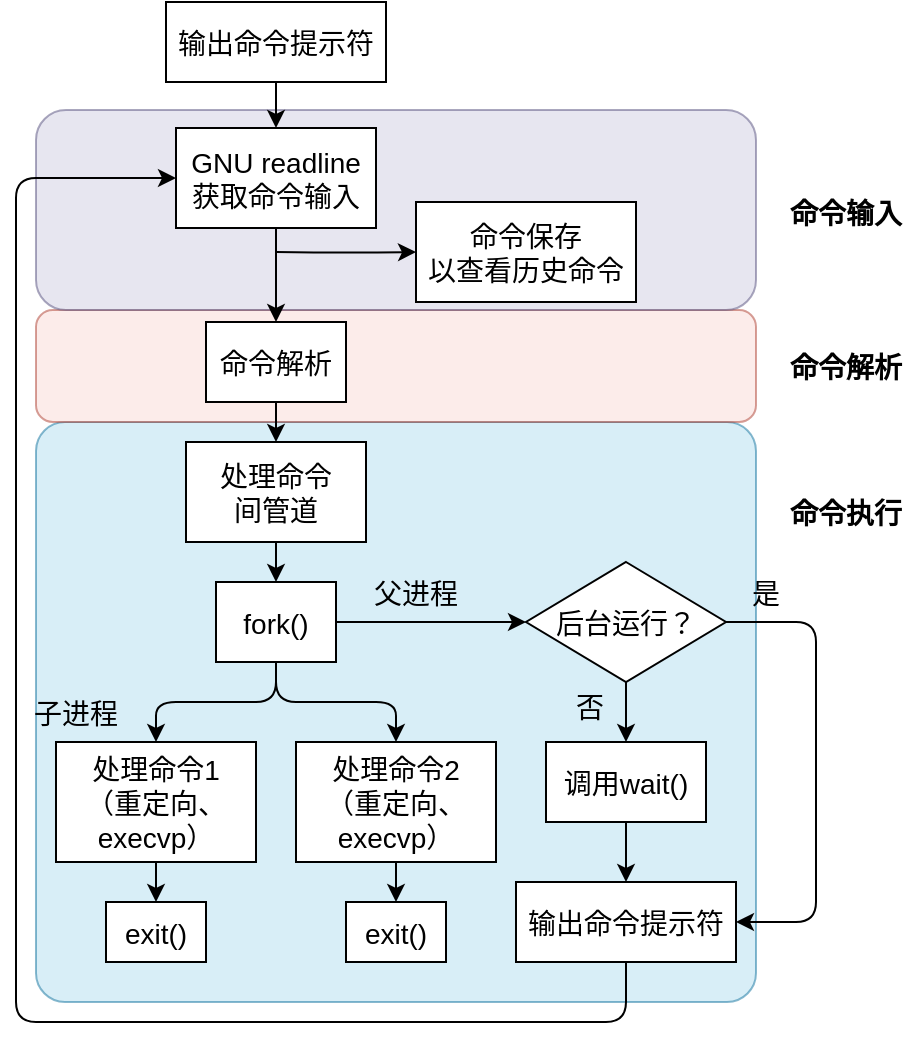 <mxfile>
    <diagram id="KjKhyN-y4KquJPa5kg13" name="Page-1">
        <mxGraphModel dx="1682" dy="585" grid="1" gridSize="10" guides="1" tooltips="1" connect="1" arrows="1" fold="1" page="1" pageScale="1" pageWidth="850" pageHeight="1100" math="0" shadow="0">
            <root>
                <mxCell id="0"/>
                <mxCell id="1" parent="0"/>
                <mxCell id="114" value="" style="rounded=1;fontSize=14;opacity=50;fillColor=#b1ddf0;strokeColor=#10739e;arcSize=5;" vertex="1" parent="1">
                    <mxGeometry x="-610" y="340" width="360" height="290" as="geometry"/>
                </mxCell>
                <mxCell id="113" value="" style="rounded=1;fontSize=14;opacity=50;fillColor=#fad9d5;strokeColor=#ae4132;" vertex="1" parent="1">
                    <mxGeometry x="-610" y="284" width="360" height="56" as="geometry"/>
                </mxCell>
                <mxCell id="112" value="" style="rounded=1;fontSize=14;fillColor=#d0cee2;strokeColor=#56517e;gradientColor=none;opacity=50;" vertex="1" parent="1">
                    <mxGeometry x="-610" y="184" width="360" height="100" as="geometry"/>
                </mxCell>
                <mxCell id="68" value="" style="edgeStyle=orthogonalEdgeStyle;exitX=0.5;exitY=1;exitDx=0;exitDy=0;entryX=0.5;entryY=0;entryDx=0;entryDy=0;fontSize=14;" edge="1" parent="1" source="96" target="67">
                    <mxGeometry relative="1" as="geometry">
                        <mxPoint x="-490" y="250" as="sourcePoint"/>
                    </mxGeometry>
                </mxCell>
                <mxCell id="75" value="" style="edgeStyle=orthogonalEdgeStyle;fontSize=14;" edge="1" parent="1" source="67" target="74">
                    <mxGeometry relative="1" as="geometry"/>
                </mxCell>
                <mxCell id="67" value="命令解析" style="rounded=0;fontSize=14;" vertex="1" parent="1">
                    <mxGeometry x="-525" y="290" width="70" height="40" as="geometry"/>
                </mxCell>
                <mxCell id="69" value="命令保存&#10;以查看历史命令" style="rounded=0;fontSize=14;" vertex="1" parent="1">
                    <mxGeometry x="-420" y="230" width="110" height="50" as="geometry"/>
                </mxCell>
                <mxCell id="71" value="" style="endArrow=classic;fontSize=14;entryX=0;entryY=0.5;entryDx=0;entryDy=0;edgeStyle=orthogonalEdgeStyle;elbow=vertical;curved=1;" edge="1" parent="1" target="69">
                    <mxGeometry width="50" height="50" relative="1" as="geometry">
                        <mxPoint x="-490" y="255" as="sourcePoint"/>
                        <mxPoint x="-420" y="310" as="targetPoint"/>
                    </mxGeometry>
                </mxCell>
                <mxCell id="86" value="" style="edgeStyle=orthogonalEdgeStyle;fontSize=14;" edge="1" parent="1" source="74" target="85">
                    <mxGeometry relative="1" as="geometry"/>
                </mxCell>
                <mxCell id="74" value="处理命令&#10;间管道" style="rounded=0;fontSize=14;" vertex="1" parent="1">
                    <mxGeometry x="-535" y="350" width="90" height="50" as="geometry"/>
                </mxCell>
                <mxCell id="105" value="" style="edgeStyle=orthogonalEdgeStyle;fontSize=14;fontColor=#000000;" edge="1" parent="1" source="77" target="104">
                    <mxGeometry relative="1" as="geometry"/>
                </mxCell>
                <mxCell id="77" value="处理命令1&#10;（重定向、&#10;execvp）" style="rounded=0;fontSize=14;" vertex="1" parent="1">
                    <mxGeometry x="-600" y="500" width="100" height="60" as="geometry"/>
                </mxCell>
                <mxCell id="81" value="" style="edgeStyle=elbowEdgeStyle;elbow=vertical;endArrow=classic;fontSize=14;entryX=0.5;entryY=0;entryDx=0;entryDy=0;exitX=0.5;exitY=1;exitDx=0;exitDy=0;" edge="1" parent="1" source="85" target="77">
                    <mxGeometry width="50" height="50" relative="1" as="geometry">
                        <mxPoint x="-400" y="430" as="sourcePoint"/>
                        <mxPoint x="-420" y="390" as="targetPoint"/>
                    </mxGeometry>
                </mxCell>
                <mxCell id="83" value="" style="edgeStyle=elbowEdgeStyle;elbow=vertical;endArrow=classic;fontSize=14;entryX=0.5;entryY=0;entryDx=0;entryDy=0;exitX=0.5;exitY=1;exitDx=0;exitDy=0;" edge="1" parent="1" source="85" target="92">
                    <mxGeometry width="50" height="50" relative="1" as="geometry">
                        <mxPoint x="-480" y="410" as="sourcePoint"/>
                        <mxPoint x="-440" y="500" as="targetPoint"/>
                    </mxGeometry>
                </mxCell>
                <mxCell id="90" value="" style="edgeStyle=orthogonalEdgeStyle;fontSize=14;" edge="1" parent="1" source="85" target="89">
                    <mxGeometry relative="1" as="geometry"/>
                </mxCell>
                <mxCell id="85" value="fork()" style="rounded=0;fontSize=14;" vertex="1" parent="1">
                    <mxGeometry x="-520" y="420" width="60" height="40" as="geometry"/>
                </mxCell>
                <mxCell id="87" value="子进程" style="text;strokeColor=none;fillColor=none;align=center;verticalAlign=middle;rounded=0;fontSize=14;" vertex="1" parent="1">
                    <mxGeometry x="-620" y="470" width="60" height="30" as="geometry"/>
                </mxCell>
                <mxCell id="101" value="" style="edgeStyle=orthogonalEdgeStyle;fontSize=14;fontColor=#000000;" edge="1" parent="1" source="88" target="100">
                    <mxGeometry relative="1" as="geometry"/>
                </mxCell>
                <mxCell id="88" value="调用wait()" style="rounded=0;fontSize=14;" vertex="1" parent="1">
                    <mxGeometry x="-355" y="500" width="80" height="40" as="geometry"/>
                </mxCell>
                <mxCell id="93" value="" style="edgeStyle=orthogonalEdgeStyle;fontSize=14;fontColor=#000000;" edge="1" parent="1" source="89" target="88">
                    <mxGeometry relative="1" as="geometry"/>
                </mxCell>
                <mxCell id="89" value="后台运行？" style="rhombus;fontSize=14;" vertex="1" parent="1">
                    <mxGeometry x="-365" y="410" width="100" height="60" as="geometry"/>
                </mxCell>
                <mxCell id="91" value="父进程" style="text;strokeColor=none;fillColor=none;align=center;verticalAlign=middle;rounded=0;fontSize=14;" vertex="1" parent="1">
                    <mxGeometry x="-450" y="410" width="60" height="30" as="geometry"/>
                </mxCell>
                <mxCell id="109" value="" style="edgeStyle=orthogonalEdgeStyle;fontSize=14;fontColor=#000000;" edge="1" parent="1" source="92" target="108">
                    <mxGeometry relative="1" as="geometry"/>
                </mxCell>
                <mxCell id="92" value="处理命令2&#10;（重定向、&#10;execvp）" style="rounded=0;fontSize=14;" vertex="1" parent="1">
                    <mxGeometry x="-480" y="500" width="100" height="60" as="geometry"/>
                </mxCell>
                <mxCell id="94" value="否" style="text;strokeColor=none;fillColor=none;align=center;verticalAlign=middle;rounded=0;fontSize=14;" vertex="1" parent="1">
                    <mxGeometry x="-363" y="467" width="60" height="30" as="geometry"/>
                </mxCell>
                <mxCell id="99" value="" style="edgeStyle=orthogonalEdgeStyle;fontSize=14;fontColor=#000000;" edge="1" parent="1" source="95" target="96">
                    <mxGeometry relative="1" as="geometry"/>
                </mxCell>
                <mxCell id="95" value="输出命令提示符" style="rounded=0;fontSize=14;fontColor=#000000;" vertex="1" parent="1">
                    <mxGeometry x="-545" y="130" width="110" height="40" as="geometry"/>
                </mxCell>
                <mxCell id="96" value="GNU readline&#10;获取命令输入" style="rounded=0;fontSize=14;fontColor=#000000;" vertex="1" parent="1">
                    <mxGeometry x="-540" y="193" width="100" height="50" as="geometry"/>
                </mxCell>
                <mxCell id="100" value="输出命令提示符" style="rounded=0;fontSize=14;fontColor=#000000;" vertex="1" parent="1">
                    <mxGeometry x="-370" y="570" width="110" height="40" as="geometry"/>
                </mxCell>
                <mxCell id="102" value="" style="endArrow=classic;fontSize=14;fontColor=#000000;entryX=1;entryY=0.5;entryDx=0;entryDy=0;exitX=1;exitY=0.5;exitDx=0;exitDy=0;edgeStyle=orthogonalEdgeStyle;" edge="1" parent="1" source="89" target="100">
                    <mxGeometry width="50" height="50" relative="1" as="geometry">
                        <mxPoint x="-240" y="500" as="sourcePoint"/>
                        <mxPoint x="-190" y="450" as="targetPoint"/>
                        <Array as="points">
                            <mxPoint x="-220" y="440"/>
                            <mxPoint x="-220" y="590"/>
                        </Array>
                    </mxGeometry>
                </mxCell>
                <mxCell id="103" value="是" style="text;strokeColor=none;fillColor=none;align=center;verticalAlign=middle;rounded=0;fontSize=14;" vertex="1" parent="1">
                    <mxGeometry x="-275" y="410" width="60" height="30" as="geometry"/>
                </mxCell>
                <mxCell id="104" value="exit()" style="fontSize=14;rounded=0;" vertex="1" parent="1">
                    <mxGeometry x="-575" y="580" width="50" height="30" as="geometry"/>
                </mxCell>
                <mxCell id="108" value="exit()" style="fontSize=14;rounded=0;" vertex="1" parent="1">
                    <mxGeometry x="-455" y="580" width="50" height="30" as="geometry"/>
                </mxCell>
                <mxCell id="111" value="" style="endArrow=classic;fontSize=14;fontColor=#000000;exitX=0.5;exitY=1;exitDx=0;exitDy=0;entryX=0;entryY=0.5;entryDx=0;entryDy=0;" edge="1" parent="1" source="100" target="96">
                    <mxGeometry width="50" height="50" relative="1" as="geometry">
                        <mxPoint x="-380" y="700" as="sourcePoint"/>
                        <mxPoint x="-330" y="650" as="targetPoint"/>
                        <Array as="points">
                            <mxPoint x="-315" y="640"/>
                            <mxPoint x="-620" y="640"/>
                            <mxPoint x="-620" y="218"/>
                        </Array>
                    </mxGeometry>
                </mxCell>
                <mxCell id="115" value="命令输入" style="text;strokeColor=none;fillColor=none;align=center;verticalAlign=middle;rounded=0;fontSize=14;fontColor=#000000;opacity=50;fontStyle=1" vertex="1" parent="1">
                    <mxGeometry x="-240" y="220" width="70" height="30" as="geometry"/>
                </mxCell>
                <mxCell id="116" value="命令解析" style="text;strokeColor=none;fillColor=none;align=center;verticalAlign=middle;rounded=0;fontSize=14;fontColor=#000000;opacity=50;fontStyle=1" vertex="1" parent="1">
                    <mxGeometry x="-240" y="297" width="70" height="30" as="geometry"/>
                </mxCell>
                <mxCell id="118" value="命令执行" style="text;strokeColor=none;fillColor=none;align=center;verticalAlign=middle;rounded=0;fontSize=14;fontColor=#000000;opacity=50;fontStyle=1" vertex="1" parent="1">
                    <mxGeometry x="-240" y="370" width="70" height="30" as="geometry"/>
                </mxCell>
            </root>
        </mxGraphModel>
    </diagram>
</mxfile>